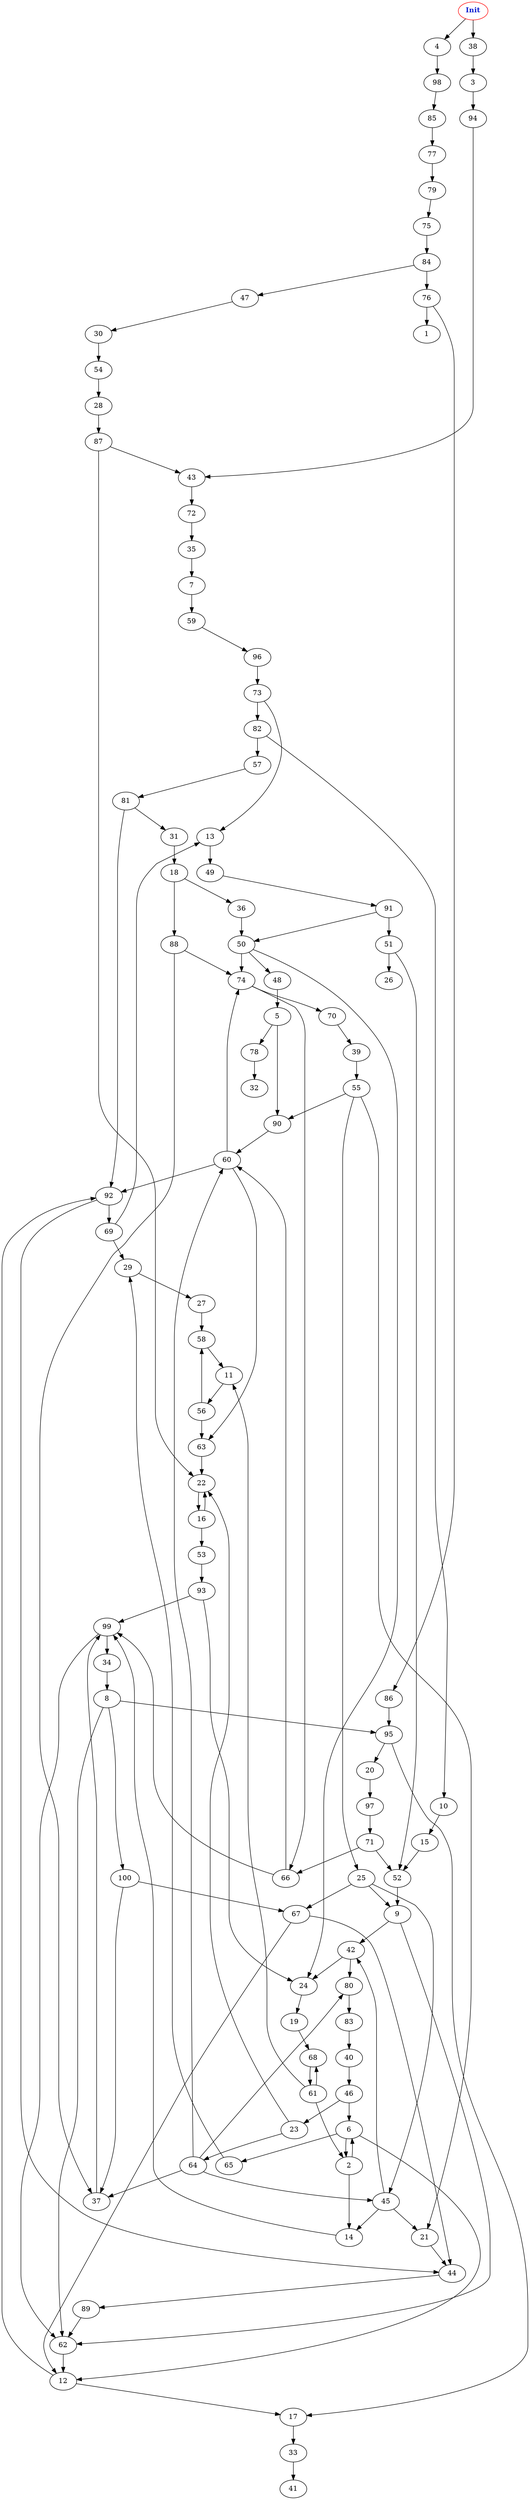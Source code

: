 digraph "Net Graph with 101 nodes" {
edge ["class"="link-class"]
"0" ["color"="red","label"=<<b>Init</b>>,"fontcolor"="#1020d0"]
"5" -> "78" ["weight"="1.0"]
"5" -> "90" ["weight"="1.0"]
"78" -> "32" ["weight"="7.0"]
"90" -> "60" ["weight"="1.0"]
"84" -> "47" ["weight"="1.0"]
"84" -> "76" ["weight"="5.0"]
"47" -> "30" ["weight"="1.0"]
"30" -> "54" ["weight"="4.0"]
"54" -> "28" ["weight"="8.0"]
"76" -> "1" ["weight"="8.0"]
"76" -> "86" ["weight"="2.0"]
"86" -> "95" ["weight"="8.0"]
"69" -> "29" ["weight"="7.0"]
"69" -> "13" ["weight"="5.0"]
"29" -> "27" ["weight"="1.0"]
"27" -> "58" ["weight"="3.0"]
"58" -> "11" ["weight"="6.0"]
"13" -> "49" ["weight"="5.0"]
"49" -> "91" ["weight"="1.0"]
"0" -> "38" ["weight"="7.0"]
"0" -> "4" ["weight"="2.0"]
"38" -> "3" ["weight"="8.0"]
"4" -> "98" ["weight"="4.0"]
"88" -> "74" ["weight"="5.0"]
"88" -> "37" ["weight"="8.0"]
"74" -> "70" ["weight"="6.0"]
"74" -> "66" ["weight"="4.0"]
"70" -> "39" ["weight"="1.0"]
"39" -> "55" ["weight"="2.0"]
"55" -> "25" ["weight"="7.0"]
"55" -> "21" ["weight"="9.0"]
"55" -> "90" ["weight"="1.0"]
"66" -> "99" ["weight"="6.0"]
"66" -> "60" ["weight"="9.0"]
"99" -> "34" ["weight"="3.0"]
"99" -> "62" ["weight"="8.0"]
"60" -> "63" ["weight"="1.0"]
"60" -> "74" ["weight"="1.0"]
"60" -> "92" ["weight"="8.0"]
"63" -> "22" ["weight"="9.0"]
"92" -> "44" ["weight"="1.0"]
"92" -> "69" ["weight"="4.0"]
"37" -> "99" ["weight"="8.0"]
"10" -> "15" ["weight"="9.0"]
"15" -> "52" ["weight"="5.0"]
"56" -> "63" ["weight"="5.0"]
"56" -> "58" ["weight"="9.0"]
"42" -> "80" ["weight"="9.0"]
"42" -> "24" ["weight"="5.0"]
"80" -> "83" ["weight"="1.0"]
"24" -> "19" ["weight"="7.0"]
"19" -> "68" ["weight"="8.0"]
"68" -> "61" ["weight"="9.0"]
"25" -> "45" ["weight"="9.0"]
"25" -> "67" ["weight"="5.0"]
"25" -> "9" ["weight"="8.0"]
"45" -> "21" ["weight"="4.0"]
"45" -> "42" ["weight"="5.0"]
"45" -> "14" ["weight"="7.0"]
"67" -> "44" ["weight"="6.0"]
"67" -> "12" ["weight"="1.0"]
"9" -> "42" ["weight"="1.0"]
"9" -> "62" ["weight"="8.0"]
"62" -> "12" ["weight"="8.0"]
"52" -> "9" ["weight"="4.0"]
"14" -> "99" ["weight"="8.0"]
"20" -> "97" ["weight"="7.0"]
"97" -> "71" ["weight"="9.0"]
"46" -> "6" ["weight"="3.0"]
"46" -> "23" ["weight"="8.0"]
"6" -> "2" ["weight"="7.0"]
"6" -> "65" ["weight"="1.0"]
"6" -> "12" ["weight"="1.0"]
"2" -> "6" ["weight"="1.0"]
"2" -> "14" ["weight"="6.0"]
"65" -> "29" ["weight"="9.0"]
"12" -> "17" ["weight"="1.0"]
"12" -> "92" ["weight"="8.0"]
"23" -> "22" ["weight"="1.0"]
"23" -> "64" ["weight"="4.0"]
"22" -> "16" ["weight"="7.0"]
"16" -> "22" ["weight"="9.0"]
"16" -> "53" ["weight"="4.0"]
"53" -> "93" ["weight"="9.0"]
"64" -> "80" ["weight"="3.0"]
"64" -> "37" ["weight"="4.0"]
"64" -> "45" ["weight"="1.0"]
"64" -> "60" ["weight"="3.0"]
"93" -> "99" ["weight"="4.0"]
"93" -> "24" ["weight"="1.0"]
"57" -> "81" ["weight"="1.0"]
"81" -> "92" ["weight"="9.0"]
"81" -> "31" ["weight"="1.0"]
"61" -> "2" ["weight"="1.0"]
"61" -> "68" ["weight"="1.0"]
"61" -> "11" ["weight"="8.0"]
"11" -> "56" ["weight"="1.0"]
"89" -> "62" ["weight"="7.0"]
"17" -> "33" ["weight"="4.0"]
"85" -> "77" ["weight"="6.0"]
"77" -> "79" ["weight"="5.0"]
"79" -> "75" ["weight"="1.0"]
"21" -> "44" ["weight"="1.0"]
"44" -> "89" ["weight"="1.0"]
"33" -> "41" ["weight"="7.0"]
"28" -> "87" ["weight"="7.0"]
"87" -> "22" ["weight"="8.0"]
"87" -> "43" ["weight"="6.0"]
"3" -> "94" ["weight"="6.0"]
"94" -> "43" ["weight"="5.0"]
"71" -> "52" ["weight"="9.0"]
"71" -> "66" ["weight"="3.0"]
"96" -> "73" ["weight"="6.0"]
"73" -> "82" ["weight"="6.0"]
"73" -> "13" ["weight"="1.0"]
"82" -> "10" ["weight"="1.0"]
"82" -> "57" ["weight"="8.0"]
"34" -> "8" ["weight"="5.0"]
"8" -> "95" ["weight"="8.0"]
"8" -> "100" ["weight"="3.0"]
"8" -> "62" ["weight"="5.0"]
"95" -> "17" ["weight"="1.0"]
"95" -> "20" ["weight"="7.0"]
"100" -> "37" ["weight"="1.0"]
"100" -> "67" ["weight"="3.0"]
"59" -> "96" ["weight"="1.0"]
"91" -> "50" ["weight"="1.0"]
"91" -> "51" ["weight"="6.0"]
"31" -> "18" ["weight"="9.0"]
"18" -> "88" ["weight"="9.0"]
"18" -> "36" ["weight"="2.0"]
"36" -> "50" ["weight"="9.0"]
"7" -> "59" ["weight"="7.0"]
"98" -> "85" ["weight"="1.0"]
"50" -> "24" ["weight"="3.0"]
"50" -> "74" ["weight"="9.0"]
"50" -> "48" ["weight"="5.0"]
"48" -> "5" ["weight"="8.0"]
"51" -> "26" ["weight"="6.0"]
"51" -> "52" ["weight"="6.0"]
"83" -> "40" ["weight"="1.0"]
"35" -> "7" ["weight"="4.0"]
"72" -> "35" ["weight"="5.0"]
"43" -> "72" ["weight"="7.0"]
"40" -> "46" ["weight"="8.0"]
"75" -> "84" ["weight"="2.0"]
}